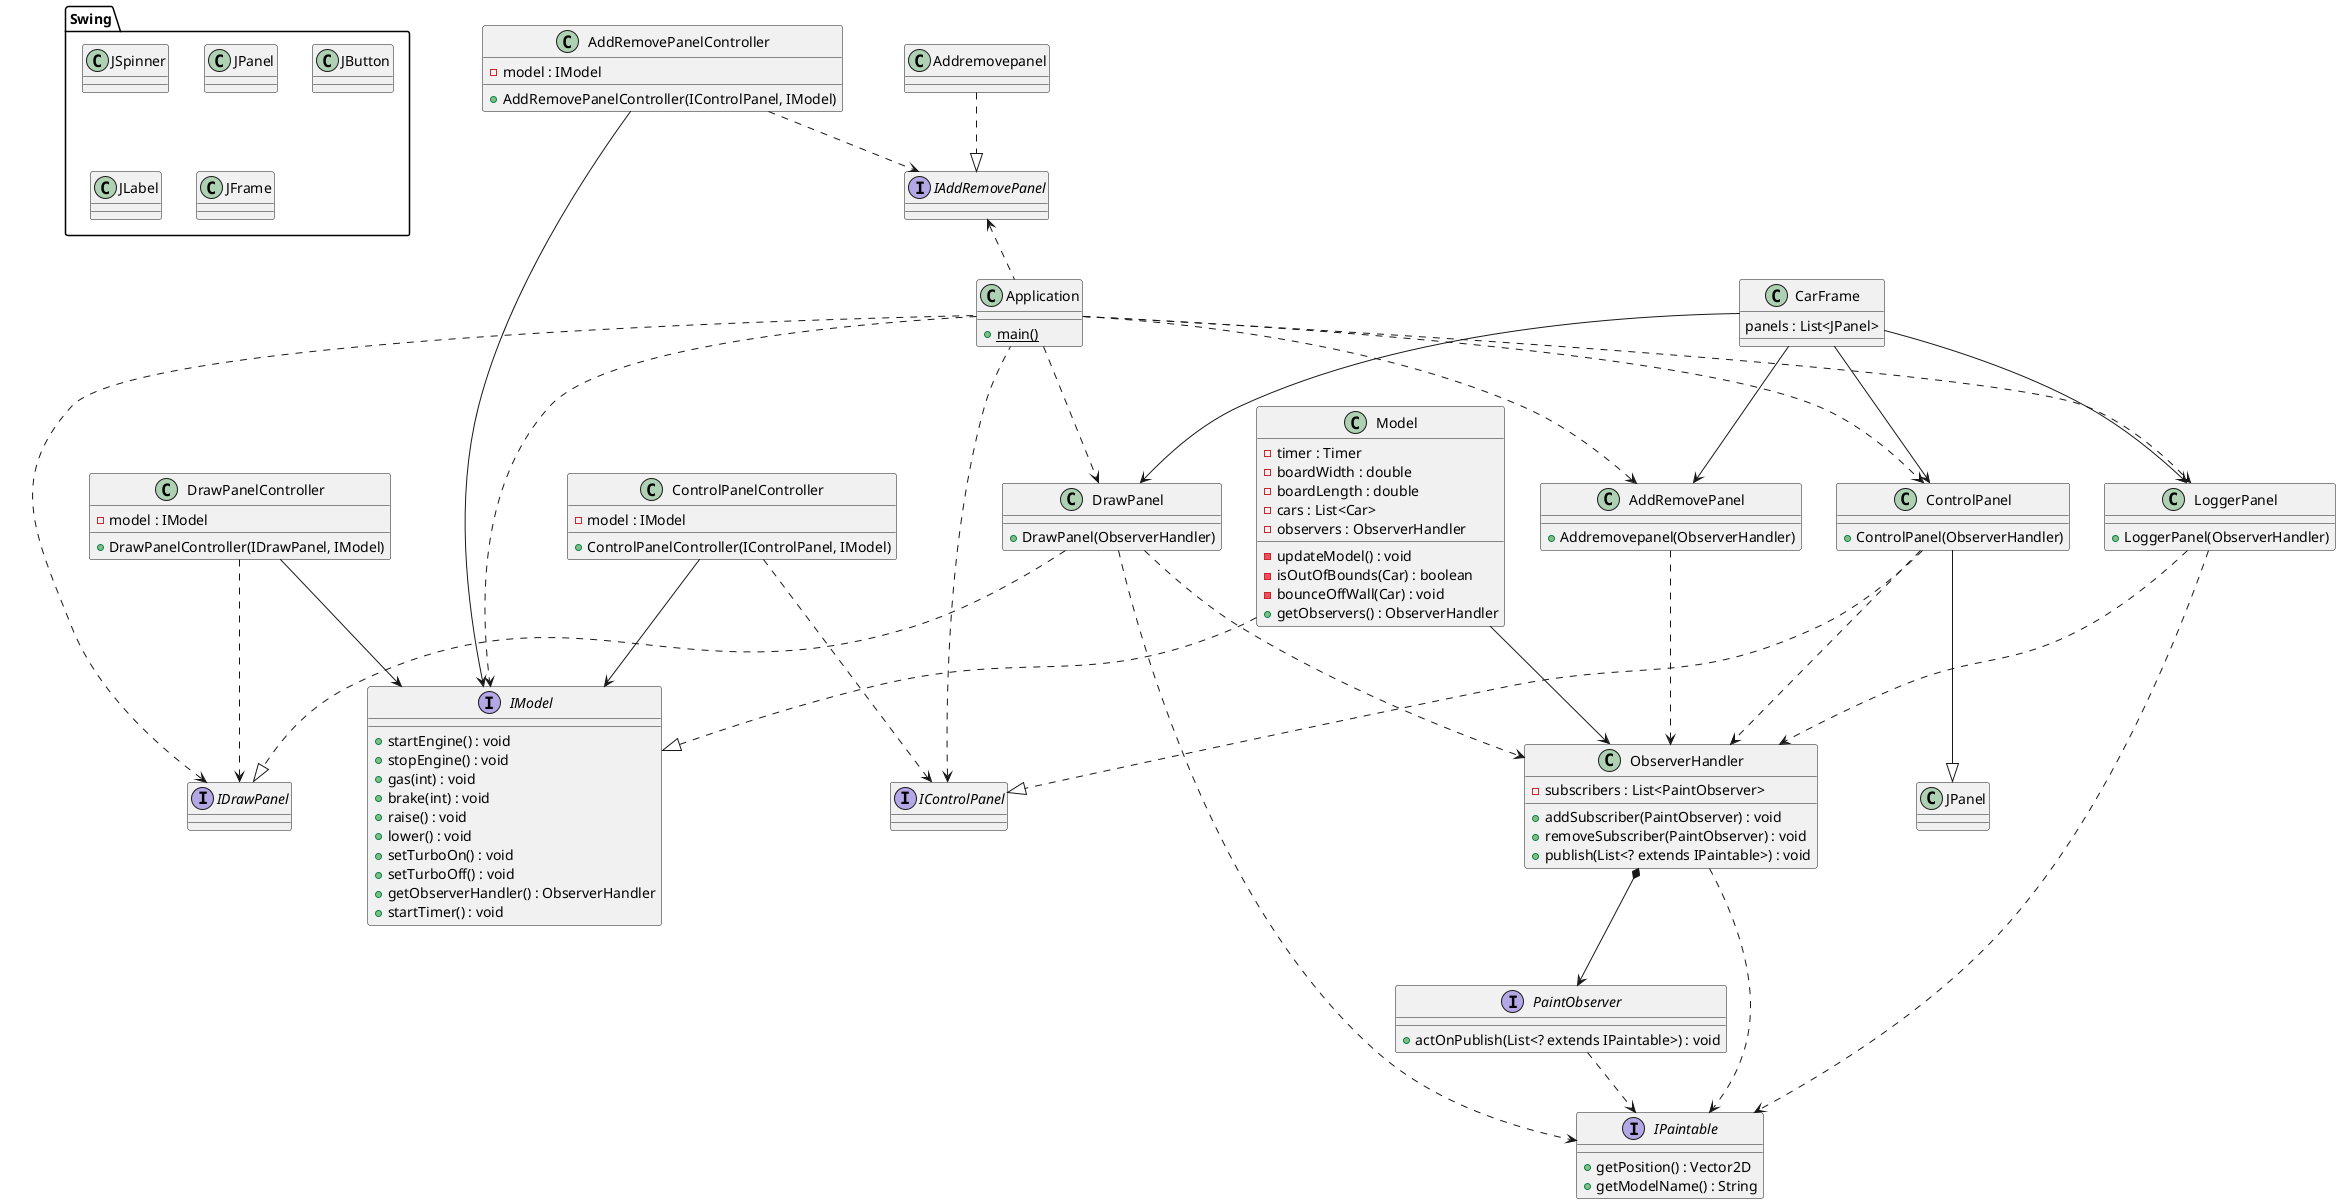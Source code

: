 @startuml
'https://plantuml.com/sequence-diagram

class Application{
    {static}+main()
}
Application ..> IModel

Application ..> DrawPanel
Application ..> ControlPanel
Application ..> AddRemovePanel
Application ..> LoggerPanel

IDrawPanel <.. Application
IControlPanel <.. Application
IAddRemovePanel <.. Application

class Model{
    -timer : Timer
    -boardWidth : double
    -boardLength : double
    -cars : List<Car>
    -observers : ObserverHandler
    -updateModel() : void
    -isOutOfBounds(Car) : boolean
    -bounceOffWall(Car) : void
    +getObservers() : ObserverHandler
}
Model ..|> IModel
Model --> ObserverHandler

interface IModel{
    +startEngine() : void
    +stopEngine() : void
    +gas(int) : void
    +brake(int) : void
    +raise() : void
    +lower() : void
    +setTurboOn() : void
    +setTurboOff() : void
    +getObserverHandler() : ObserverHandler
    +startTimer() : void
}

class ObserverHandler{
    - subscribers : List<PaintObserver>
    + addSubscriber(PaintObserver) : void
    + removeSubscriber(PaintObserver) : void
    + publish(List<? extends IPaintable>) : void
}
ObserverHandler ..> IPaintable
ObserverHandler *--> PaintObserver

interface PaintObserver{
    + actOnPublish(List<? extends IPaintable>) : void
}
PaintObserver ..> IPaintable

interface IPaintable {
    +getPosition() : Vector2D
    +getModelName() : String
}



class CarFrame{
    panels : List<JPanel>
}
CarFrame --> DrawPanel
CarFrame --> ControlPanel
CarFrame --> LoggerPanel
CarFrame --> AddRemovePanel

class DrawPanel{
    +DrawPanel(ObserverHandler)
}
DrawPanel ..> ObserverHandler
DrawPanel ..> IPaintable
DrawPanel ..|> IDrawPanel

class ControlPanel{
    +ControlPanel(ObserverHandler)
}
ControlPanel ..> ObserverHandler
ControlPanel --|> JPanel
ControlPanel ..|> IControlPanel

class LoggerPanel{
    +LoggerPanel(ObserverHandler)
}
LoggerPanel ..> ObserverHandler
LoggerPanel ..> IPaintable


class AddRemovePanel{
    +Addremovepanel(ObserverHandler)
}
AddRemovePanel ..> ObserverHandler
Addremovepanel ..|> IAddRemovePanel

interface IDrawPanel{

}

interface IControlPanel{

}

interface IAddRemovePanel{

}

class DrawPanelController{
    -model : IModel
    +DrawPanelController(IDrawPanel, IModel)
}
DrawPanelController ..> IDrawPanel
DrawPanelController --> IModel

class ControlPanelController{
    -model : IModel
    +ControlPanelController(IControlPanel, IModel)
}
ControlPanelController ..> IControlPanel
ControlPanelController --> IModel

class AddRemovePanelController{
    -model : IModel
    +AddRemovePanelController(IControlPanel, IModel)
}
AddRemovePanelController ..> IAddRemovePanel
AddRemovePanelController --> IModel



package Swing {
    class JSpinner{}
    class JPanel{}
    class JButton {}
    class JLabel {}
    class JFrame {}
}

@enduml